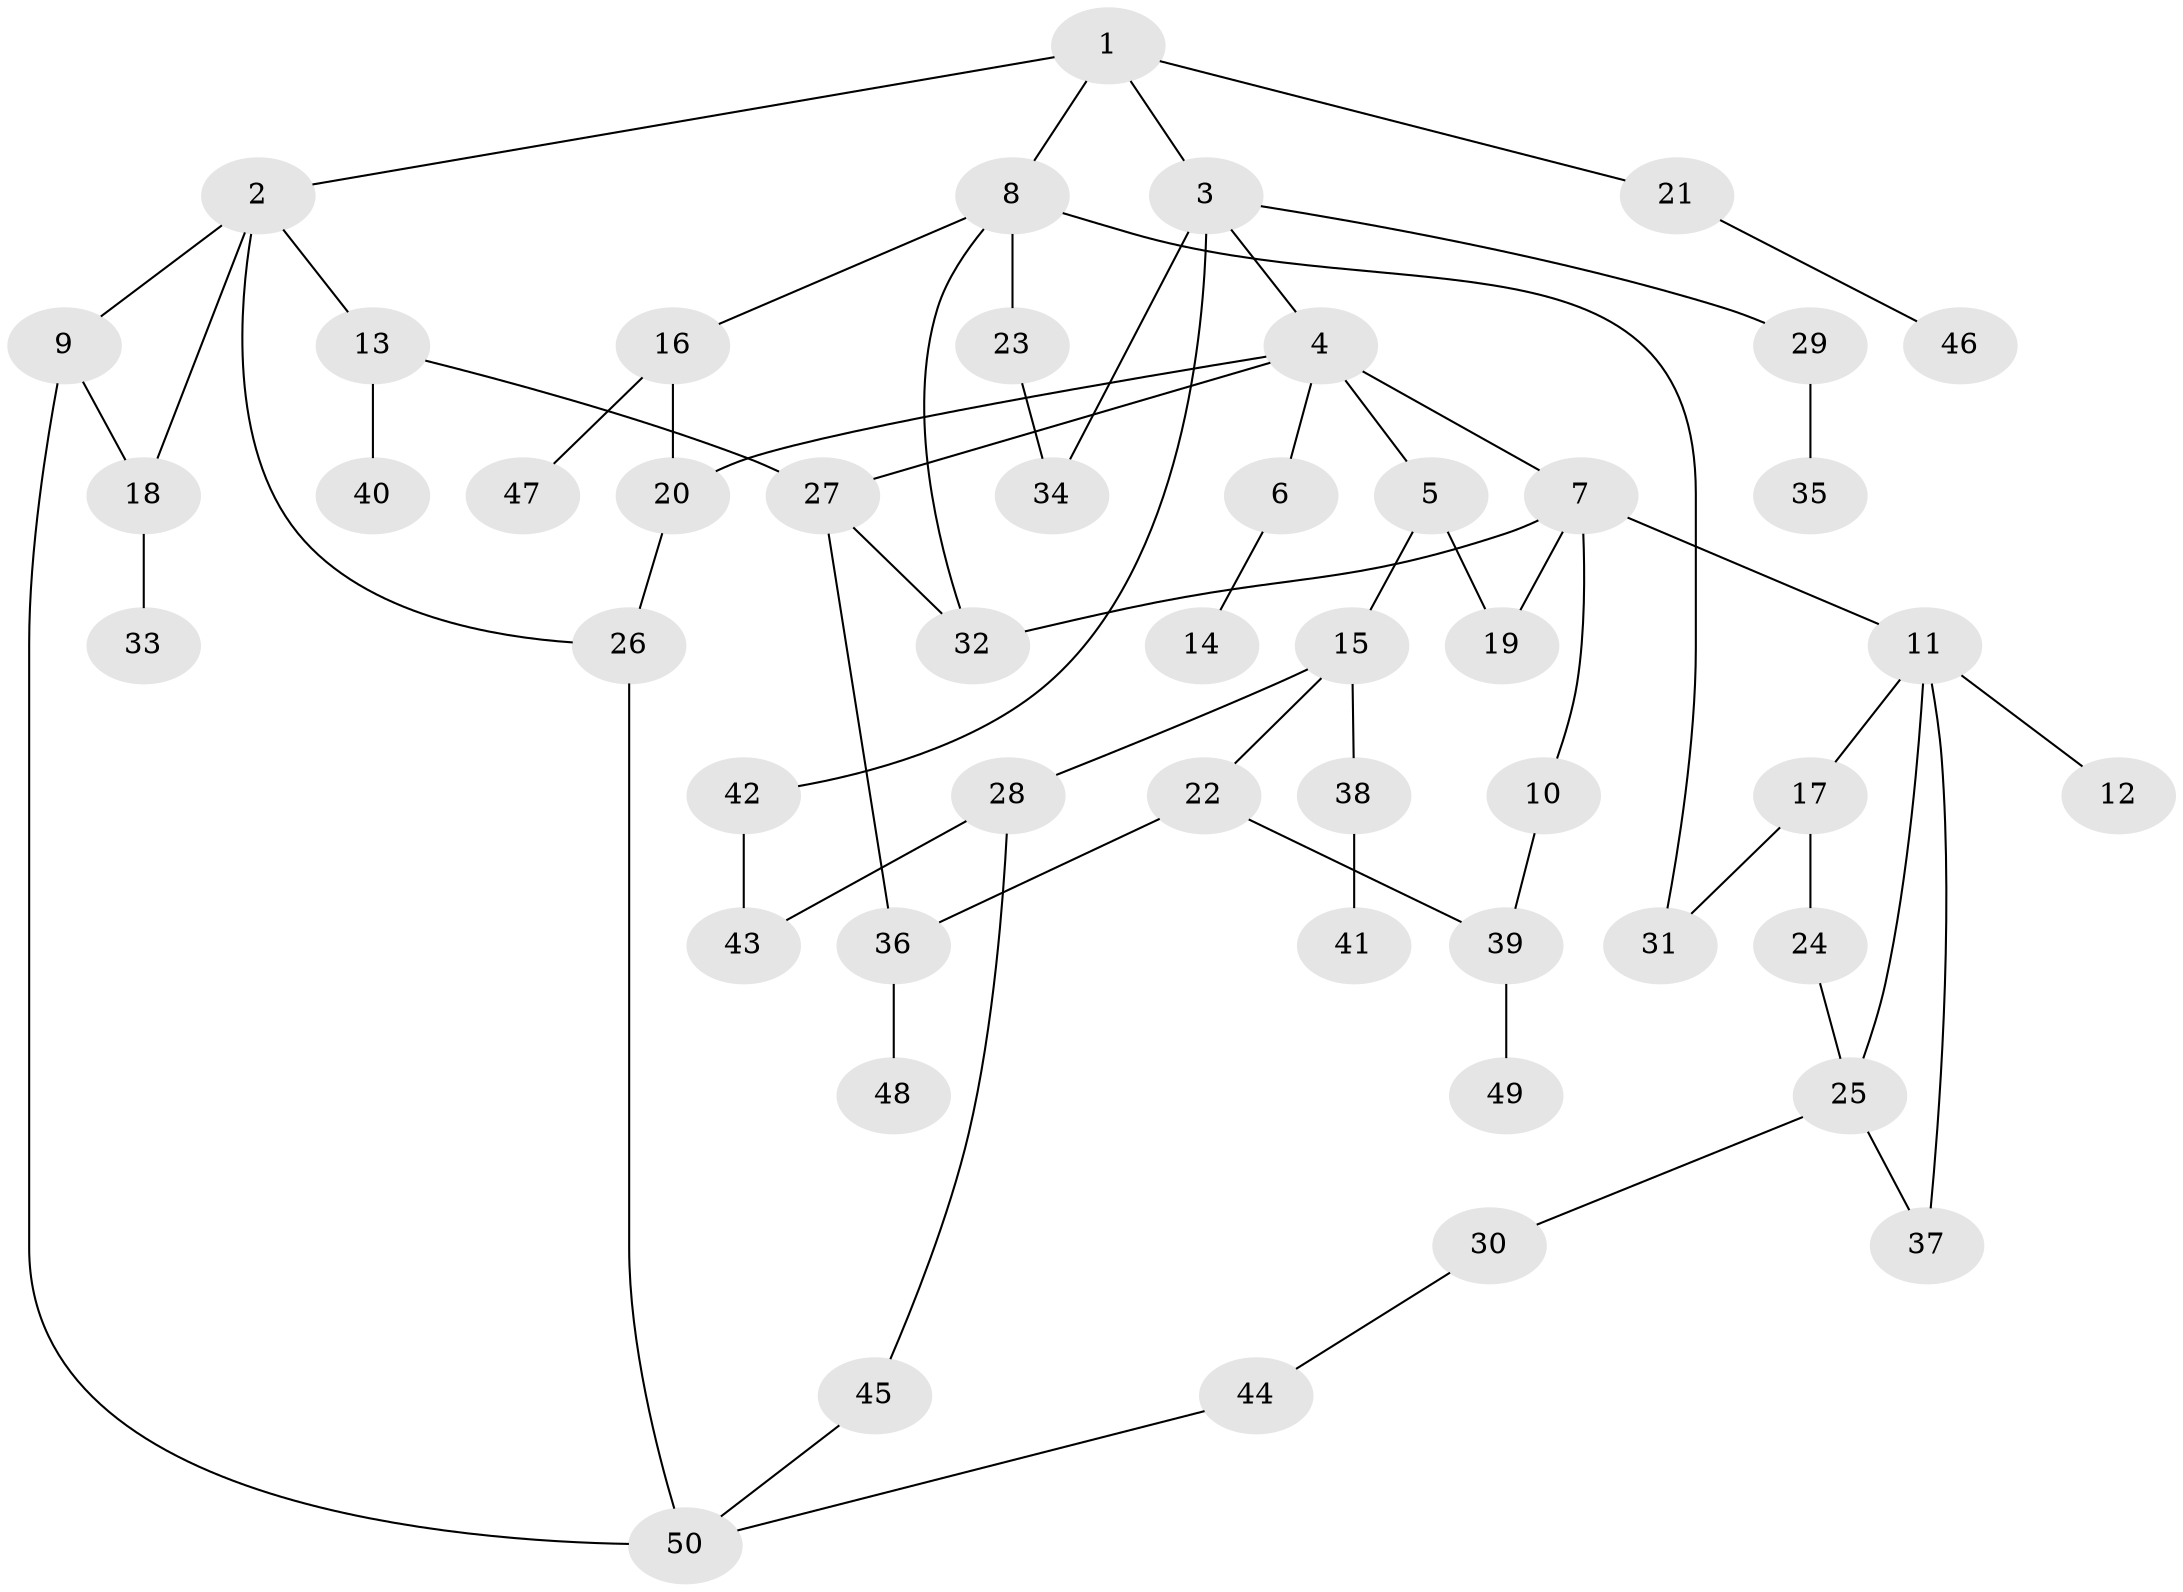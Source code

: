 // original degree distribution, {4: 0.11428571428571428, 6: 0.04285714285714286, 5: 0.04285714285714286, 3: 0.2571428571428571, 2: 0.21428571428571427, 1: 0.32857142857142857}
// Generated by graph-tools (version 1.1) at 2025/49/03/04/25 22:49:00]
// undirected, 50 vertices, 66 edges
graph export_dot {
  node [color=gray90,style=filled];
  1;
  2;
  3;
  4;
  5;
  6;
  7;
  8;
  9;
  10;
  11;
  12;
  13;
  14;
  15;
  16;
  17;
  18;
  19;
  20;
  21;
  22;
  23;
  24;
  25;
  26;
  27;
  28;
  29;
  30;
  31;
  32;
  33;
  34;
  35;
  36;
  37;
  38;
  39;
  40;
  41;
  42;
  43;
  44;
  45;
  46;
  47;
  48;
  49;
  50;
  1 -- 2 [weight=1.0];
  1 -- 3 [weight=1.0];
  1 -- 8 [weight=1.0];
  1 -- 21 [weight=1.0];
  2 -- 9 [weight=1.0];
  2 -- 13 [weight=1.0];
  2 -- 18 [weight=1.0];
  2 -- 26 [weight=1.0];
  3 -- 4 [weight=1.0];
  3 -- 29 [weight=1.0];
  3 -- 34 [weight=1.0];
  3 -- 42 [weight=1.0];
  4 -- 5 [weight=1.0];
  4 -- 6 [weight=1.0];
  4 -- 7 [weight=1.0];
  4 -- 20 [weight=1.0];
  4 -- 27 [weight=1.0];
  5 -- 15 [weight=1.0];
  5 -- 19 [weight=1.0];
  6 -- 14 [weight=1.0];
  7 -- 10 [weight=1.0];
  7 -- 11 [weight=1.0];
  7 -- 19 [weight=1.0];
  7 -- 32 [weight=1.0];
  8 -- 16 [weight=1.0];
  8 -- 23 [weight=1.0];
  8 -- 31 [weight=1.0];
  8 -- 32 [weight=1.0];
  9 -- 18 [weight=1.0];
  9 -- 50 [weight=1.0];
  10 -- 39 [weight=1.0];
  11 -- 12 [weight=1.0];
  11 -- 17 [weight=1.0];
  11 -- 25 [weight=1.0];
  11 -- 37 [weight=1.0];
  13 -- 27 [weight=1.0];
  13 -- 40 [weight=1.0];
  15 -- 22 [weight=1.0];
  15 -- 28 [weight=1.0];
  15 -- 38 [weight=1.0];
  16 -- 20 [weight=1.0];
  16 -- 47 [weight=1.0];
  17 -- 24 [weight=1.0];
  17 -- 31 [weight=1.0];
  18 -- 33 [weight=1.0];
  20 -- 26 [weight=1.0];
  21 -- 46 [weight=1.0];
  22 -- 36 [weight=1.0];
  22 -- 39 [weight=1.0];
  23 -- 34 [weight=1.0];
  24 -- 25 [weight=1.0];
  25 -- 30 [weight=1.0];
  25 -- 37 [weight=1.0];
  26 -- 50 [weight=1.0];
  27 -- 32 [weight=1.0];
  27 -- 36 [weight=1.0];
  28 -- 43 [weight=1.0];
  28 -- 45 [weight=1.0];
  29 -- 35 [weight=1.0];
  30 -- 44 [weight=1.0];
  36 -- 48 [weight=1.0];
  38 -- 41 [weight=1.0];
  39 -- 49 [weight=1.0];
  42 -- 43 [weight=1.0];
  44 -- 50 [weight=1.0];
  45 -- 50 [weight=1.0];
}
